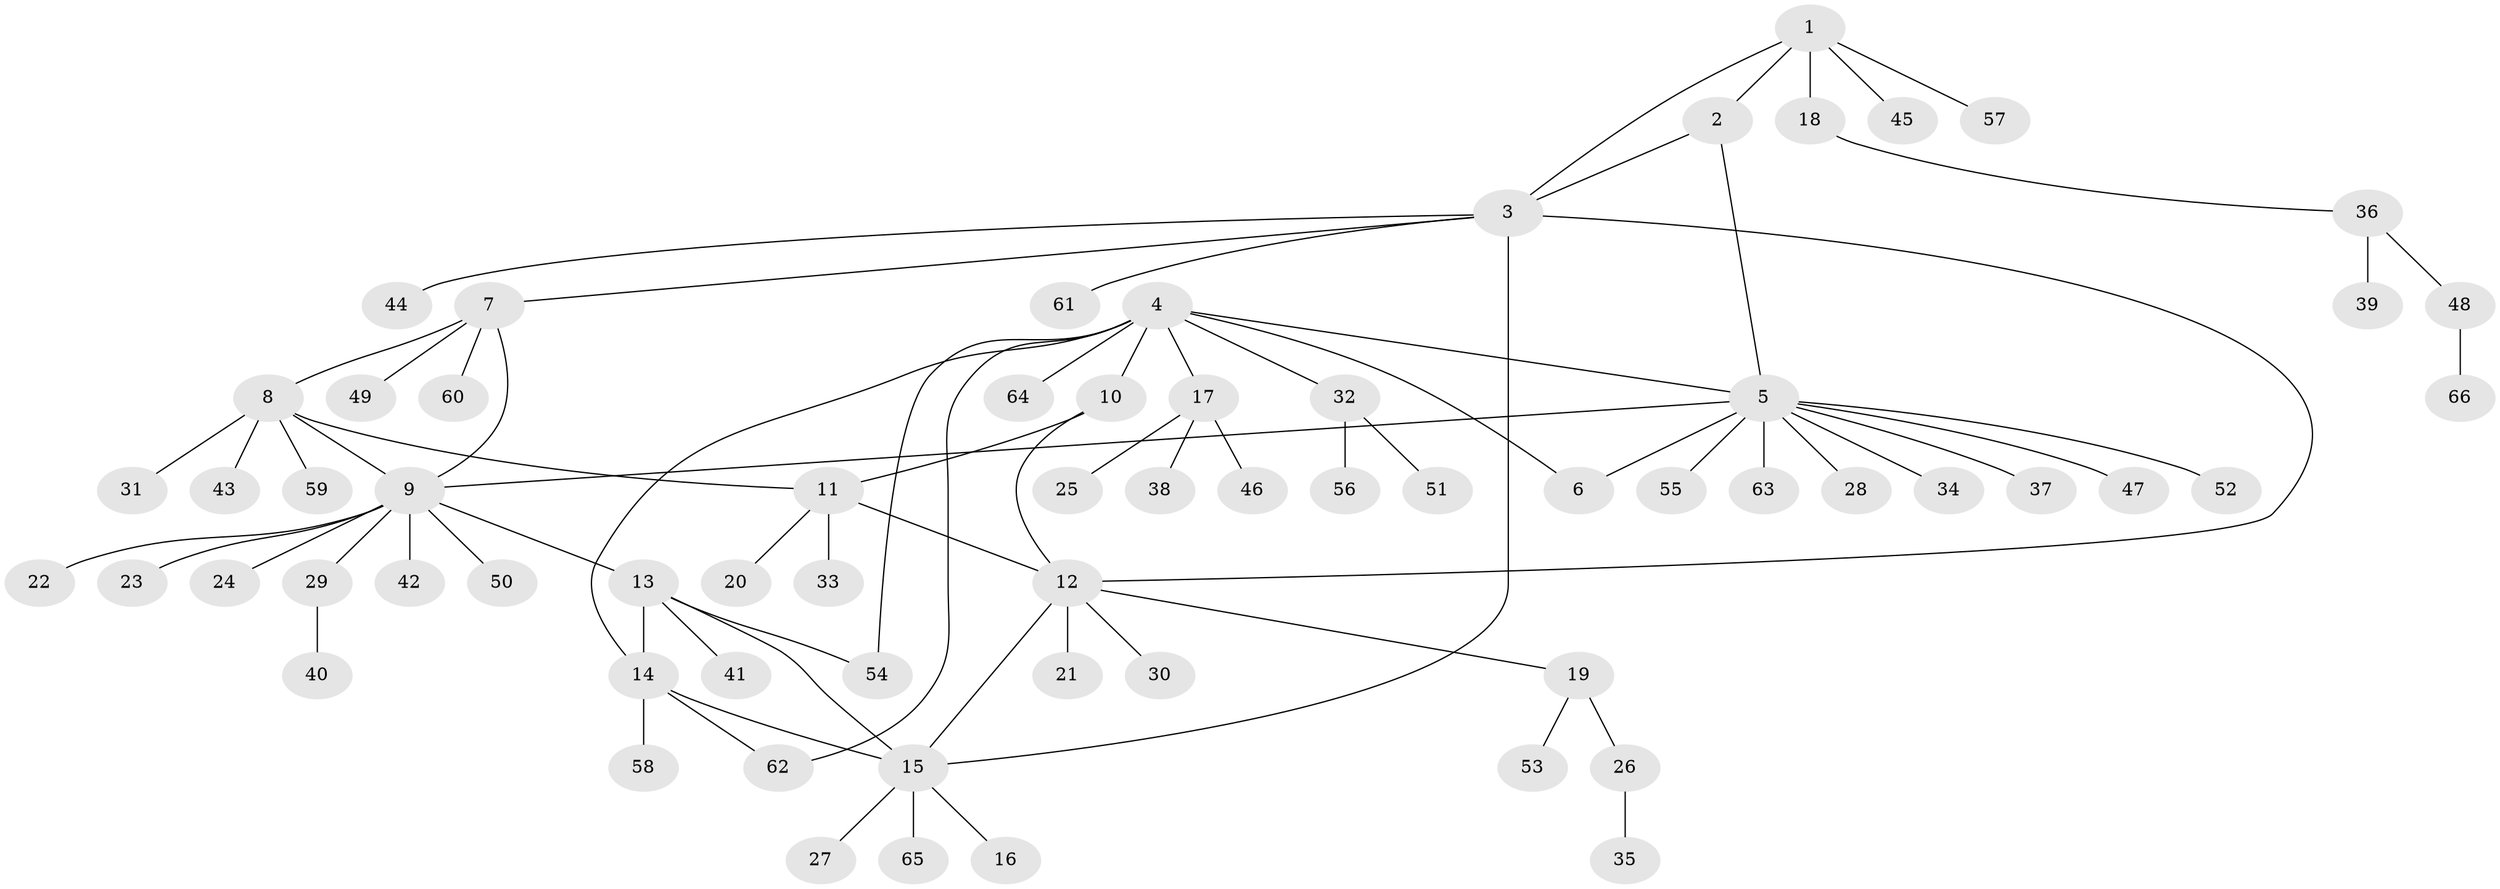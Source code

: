// Generated by graph-tools (version 1.1) at 2025/02/03/09/25 03:02:32]
// undirected, 66 vertices, 78 edges
graph export_dot {
graph [start="1"]
  node [color=gray90,style=filled];
  1;
  2;
  3;
  4;
  5;
  6;
  7;
  8;
  9;
  10;
  11;
  12;
  13;
  14;
  15;
  16;
  17;
  18;
  19;
  20;
  21;
  22;
  23;
  24;
  25;
  26;
  27;
  28;
  29;
  30;
  31;
  32;
  33;
  34;
  35;
  36;
  37;
  38;
  39;
  40;
  41;
  42;
  43;
  44;
  45;
  46;
  47;
  48;
  49;
  50;
  51;
  52;
  53;
  54;
  55;
  56;
  57;
  58;
  59;
  60;
  61;
  62;
  63;
  64;
  65;
  66;
  1 -- 2;
  1 -- 3;
  1 -- 18;
  1 -- 45;
  1 -- 57;
  2 -- 3;
  2 -- 5;
  3 -- 7;
  3 -- 12;
  3 -- 15;
  3 -- 44;
  3 -- 61;
  4 -- 5;
  4 -- 6;
  4 -- 10;
  4 -- 14;
  4 -- 17;
  4 -- 32;
  4 -- 54;
  4 -- 62;
  4 -- 64;
  5 -- 6;
  5 -- 9;
  5 -- 28;
  5 -- 34;
  5 -- 37;
  5 -- 47;
  5 -- 52;
  5 -- 55;
  5 -- 63;
  7 -- 8;
  7 -- 9;
  7 -- 49;
  7 -- 60;
  8 -- 9;
  8 -- 11;
  8 -- 31;
  8 -- 43;
  8 -- 59;
  9 -- 13;
  9 -- 22;
  9 -- 23;
  9 -- 24;
  9 -- 29;
  9 -- 42;
  9 -- 50;
  10 -- 11;
  10 -- 12;
  11 -- 12;
  11 -- 20;
  11 -- 33;
  12 -- 15;
  12 -- 19;
  12 -- 21;
  12 -- 30;
  13 -- 14;
  13 -- 15;
  13 -- 41;
  13 -- 54;
  14 -- 15;
  14 -- 58;
  14 -- 62;
  15 -- 16;
  15 -- 27;
  15 -- 65;
  17 -- 25;
  17 -- 38;
  17 -- 46;
  18 -- 36;
  19 -- 26;
  19 -- 53;
  26 -- 35;
  29 -- 40;
  32 -- 51;
  32 -- 56;
  36 -- 39;
  36 -- 48;
  48 -- 66;
}
